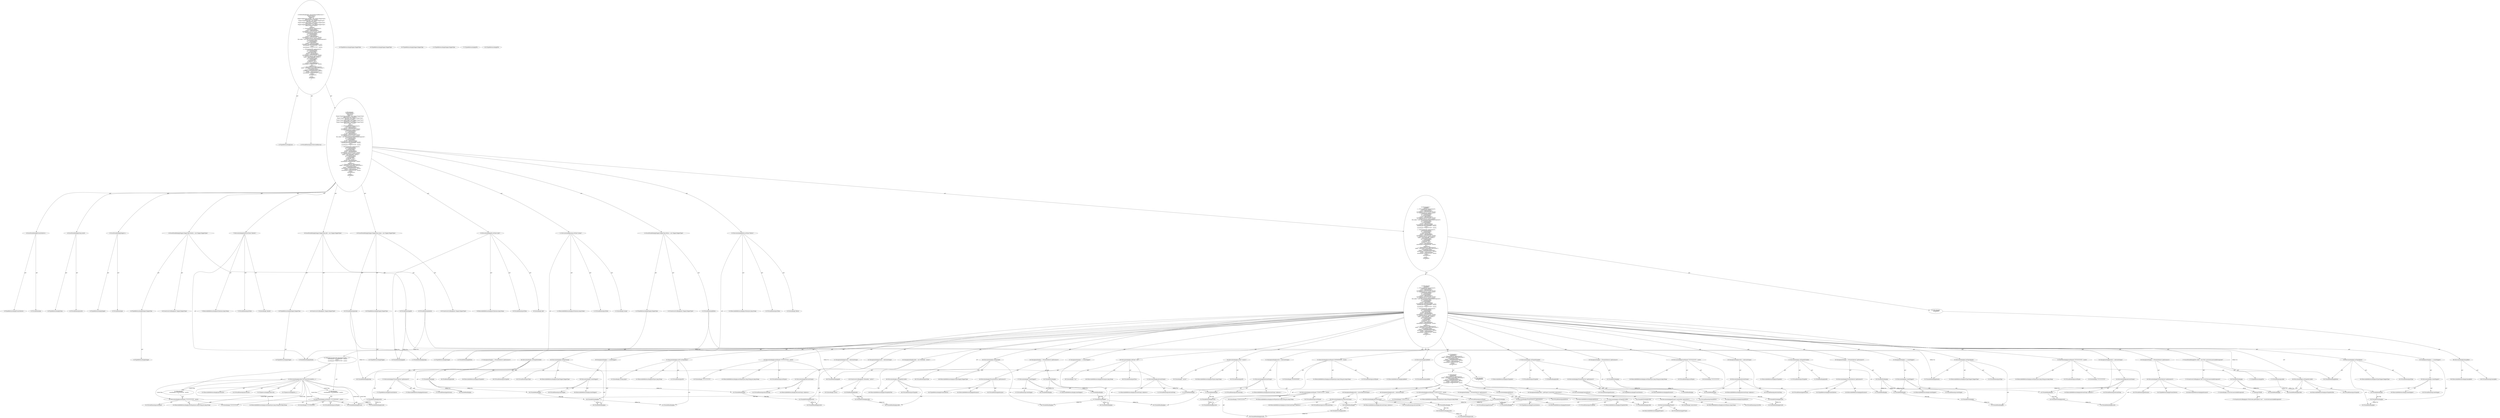 digraph "testSelectionBehaviour#?" {
0 [label="2:CtTypeReferenceImpl@void" shape=ellipse]
1 [label="2:CtVirtualElement@testSelectionBehaviour" shape=ellipse]
2 [label="3:CtTypeReferenceImpl@PresentSelector" shape=ellipse]
3 [label="3:CtVirtualElement@s" shape=ellipse]
4 [label="3:CtLocalVariableImpl@PresentSelector s" shape=ellipse]
5 [label="4:CtTypeReferenceImpl@String" shape=ellipse]
6 [label="4:CtVirtualElement@results" shape=ellipse]
7 [label="4:CtLocalVariableImpl@String results" shape=ellipse]
8 [label="5:CtTypeReferenceImpl@Mapper" shape=ellipse]
9 [label="5:CtVirtualElement@m" shape=ellipse]
10 [label="5:CtLocalVariableImpl@Mapper m" shape=ellipse]
11 [label="6:CtTypeReferenceImpl@Mapper.MapperType" shape=ellipse]
12 [label="6:CtTypeReferenceImpl@Mapper" shape=ellipse]
13 [label="6:CtTypeReferenceImpl@Mapper.MapperType" shape=ellipse]
14 [label="6:CtConstructorCallImpl@new Mapper.MapperType()" shape=ellipse]
15 [label="6:CtVirtualElement@identity" shape=ellipse]
16 [label="6:CtLocalVariableImpl@Mapper.MapperType identity = new Mapper.MapperType()" shape=ellipse]
17 [label="7:CtExecutableReferenceImpl@setValue(java.lang.String)" shape=ellipse]
18 [label="7:CtVirtualElement@setValue" shape=ellipse]
19 [label="7:CtVariableReadImpl@identity" shape=ellipse]
20 [label="7:CtLiteralImpl@\"identity\"" shape=ellipse]
21 [label="7:CtInvocationImpl@identity.setValue(\"identity\")" shape=ellipse]
22 [label="8:CtTypeReferenceImpl@Mapper.MapperType" shape=ellipse]
23 [label="8:CtTypeReferenceImpl@Mapper" shape=ellipse]
24 [label="8:CtTypeReferenceImpl@Mapper.MapperType" shape=ellipse]
25 [label="8:CtConstructorCallImpl@new Mapper.MapperType()" shape=ellipse]
26 [label="8:CtVirtualElement@glob" shape=ellipse]
27 [label="8:CtLocalVariableImpl@Mapper.MapperType glob = new Mapper.MapperType()" shape=ellipse]
28 [label="9:CtExecutableReferenceImpl@setValue(java.lang.String)" shape=ellipse]
29 [label="9:CtVirtualElement@setValue" shape=ellipse]
30 [label="9:CtVariableReadImpl@glob" shape=ellipse]
31 [label="9:CtLiteralImpl@\"glob\"" shape=ellipse]
32 [label="9:CtInvocationImpl@glob.setValue(\"glob\")" shape=ellipse]
33 [label="10:CtTypeReferenceImpl@Mapper.MapperType" shape=ellipse]
34 [label="10:CtTypeReferenceImpl@Mapper" shape=ellipse]
35 [label="10:CtTypeReferenceImpl@Mapper.MapperType" shape=ellipse]
36 [label="10:CtConstructorCallImpl@new Mapper.MapperType()" shape=ellipse]
37 [label="10:CtVirtualElement@merge" shape=ellipse]
38 [label="10:CtLocalVariableImpl@Mapper.MapperType merge = new Mapper.MapperType()" shape=ellipse]
39 [label="11:CtExecutableReferenceImpl@setValue(java.lang.String)" shape=ellipse]
40 [label="11:CtVirtualElement@setValue" shape=ellipse]
41 [label="11:CtVariableReadImpl@merge" shape=ellipse]
42 [label="11:CtLiteralImpl@\"merge\"" shape=ellipse]
43 [label="11:CtInvocationImpl@merge.setValue(\"merge\")" shape=ellipse]
44 [label="12:CtTypeReferenceImpl@Mapper.MapperType" shape=ellipse]
45 [label="12:CtTypeReferenceImpl@Mapper" shape=ellipse]
46 [label="12:CtTypeReferenceImpl@Mapper.MapperType" shape=ellipse]
47 [label="12:CtConstructorCallImpl@new Mapper.MapperType()" shape=ellipse]
48 [label="12:CtVirtualElement@flatten" shape=ellipse]
49 [label="12:CtLocalVariableImpl@Mapper.MapperType flatten = new Mapper.MapperType()" shape=ellipse]
50 [label="13:CtExecutableReferenceImpl@setValue(java.lang.String)" shape=ellipse]
51 [label="13:CtVirtualElement@setValue" shape=ellipse]
52 [label="13:CtVariableReadImpl@flatten" shape=ellipse]
53 [label="13:CtLiteralImpl@\"flatten\"" shape=ellipse]
54 [label="13:CtInvocationImpl@flatten.setValue(\"flatten\")" shape=ellipse]
55 [label="15:CtExecutableReferenceImpl@makeBed()" shape=ellipse]
56 [label="15:CtVirtualElement@makeBed" shape=ellipse]
57 [label="15:CtInvocationImpl@makeBed()" shape=ellipse]
58 [label="16:CtVariableWriteImpl@s" shape=ellipse]
59 [label="16:CtExecutableReferenceImpl@getInstance()" shape=ellipse]
60 [label="16:CtVirtualElement@getInstance" shape=ellipse]
61 [label="16:CtInvocationImpl@((PresentSelector) (getInstance()))" shape=ellipse]
62 [label="16:CtTypeReferenceImpl@PresentSelector" shape=ellipse]
63 [label="16:CtAssignmentImpl@s = ((PresentSelector) (getInstance()))" shape=ellipse]
64 [label="17:CtExecutableReferenceImpl@setTargetdir()" shape=ellipse]
65 [label="17:CtVirtualElement@setTargetdir" shape=ellipse]
66 [label="17:CtVariableReadImpl@s" shape=ellipse]
67 [label="17:CtFieldReadImpl@beddir" shape=ellipse]
68 [label="17:CtInvocationImpl@s.setTargetdir(beddir)" shape=ellipse]
69 [label="18:CtVariableWriteImpl@results" shape=ellipse]
70 [label="18:CtExecutableReferenceImpl@selectionString(<unknown>)" shape=ellipse]
71 [label="18:CtVirtualElement@selectionString" shape=ellipse]
72 [label="18:CtVariableReadImpl@s" shape=ellipse]
73 [label="18:CtInvocationImpl@selectionString(s)" shape=ellipse]
74 [label="18:CtAssignmentImpl@results = selectionString(s)" shape=ellipse]
75 [label="19:CtExecutableReferenceImpl@assertEquals(java.lang.String,java.lang.String)" shape=ellipse]
76 [label="19:CtVirtualElement@assertEquals" shape=ellipse]
77 [label="19:CtLiteralImpl@\"TTTTTTTTTTTT\"" shape=ellipse]
78 [label="19:CtVariableReadImpl@results" shape=ellipse]
79 [label="19:CtInvocationImpl@assertEquals(\"TTTTTTTTTTTT\", results)" shape=ellipse]
80 [label="20:CtVariableWriteImpl@s" shape=ellipse]
81 [label="20:CtExecutableReferenceImpl@getInstance()" shape=ellipse]
82 [label="20:CtVirtualElement@getInstance" shape=ellipse]
83 [label="20:CtInvocationImpl@((PresentSelector) (getInstance()))" shape=ellipse]
84 [label="20:CtTypeReferenceImpl@PresentSelector" shape=ellipse]
85 [label="20:CtAssignmentImpl@s = ((PresentSelector) (getInstance()))" shape=ellipse]
86 [label="21:CtExecutableReferenceImpl@setTargetdir()" shape=ellipse]
87 [label="21:CtVirtualElement@setTargetdir" shape=ellipse]
88 [label="21:CtVariableReadImpl@s" shape=ellipse]
89 [label="21:CtFieldReadImpl@beddir" shape=ellipse]
90 [label="21:CtInvocationImpl@s.setTargetdir(beddir)" shape=ellipse]
91 [label="22:CtVariableWriteImpl@m" shape=ellipse]
92 [label="22:CtExecutableReferenceImpl@createMapper()" shape=ellipse]
93 [label="22:CtVirtualElement@createMapper" shape=ellipse]
94 [label="22:CtVariableReadImpl@s" shape=ellipse]
95 [label="22:CtInvocationImpl@s.createMapper()" shape=ellipse]
96 [label="22:CtAssignmentImpl@m = s.createMapper()" shape=ellipse]
97 [label="23:CtExecutableReferenceImpl@setType(Mapper.MapperType)" shape=ellipse]
98 [label="23:CtVirtualElement@setType" shape=ellipse]
99 [label="23:CtVariableReadImpl@m" shape=ellipse]
100 [label="23:CtVariableReadImpl@identity" shape=ellipse]
101 [label="23:CtInvocationImpl@m.setType(identity)" shape=ellipse]
102 [label="24:CtVariableWriteImpl@results" shape=ellipse]
103 [label="24:CtExecutableReferenceImpl@selectionString(<unknown>)" shape=ellipse]
104 [label="24:CtVirtualElement@selectionString" shape=ellipse]
105 [label="24:CtVariableReadImpl@s" shape=ellipse]
106 [label="24:CtInvocationImpl@selectionString(s)" shape=ellipse]
107 [label="24:CtAssignmentImpl@results = selectionString(s)" shape=ellipse]
108 [label="25:CtExecutableReferenceImpl@assertEquals(java.lang.String,java.lang.String)" shape=ellipse]
109 [label="25:CtVirtualElement@assertEquals" shape=ellipse]
110 [label="25:CtLiteralImpl@\"TTTTTTTTTTTT\"" shape=ellipse]
111 [label="25:CtVariableReadImpl@results" shape=ellipse]
112 [label="25:CtInvocationImpl@assertEquals(\"TTTTTTTTTTTT\", results)" shape=ellipse]
113 [label="26:CtVariableWriteImpl@s" shape=ellipse]
114 [label="26:CtExecutableReferenceImpl@getInstance()" shape=ellipse]
115 [label="26:CtVirtualElement@getInstance" shape=ellipse]
116 [label="26:CtInvocationImpl@((PresentSelector) (getInstance()))" shape=ellipse]
117 [label="26:CtTypeReferenceImpl@PresentSelector" shape=ellipse]
118 [label="26:CtAssignmentImpl@s = ((PresentSelector) (getInstance()))" shape=ellipse]
119 [label="27:CtTypeReferenceImpl@File" shape=ellipse]
120 [label="27:CtTypeReferenceImpl@File" shape=ellipse]
121 [label="27:CtLiteralImpl@\"src/etc/testcases/taskdefs/expected\"" shape=ellipse]
122 [label="27:CtConstructorCallImpl@new File(\"src/etc/testcases/taskdefs/expected\")" shape=ellipse]
123 [label="27:CtVirtualElement@subdir" shape=ellipse]
124 [label="27:CtLocalVariableImpl@File subdir = new File(\"src/etc/testcases/taskdefs/expected\")" shape=ellipse]
125 [label="28:CtExecutableReferenceImpl@setTargetdir(File)" shape=ellipse]
126 [label="28:CtVirtualElement@setTargetdir" shape=ellipse]
127 [label="28:CtVariableReadImpl@s" shape=ellipse]
128 [label="28:CtVariableReadImpl@subdir" shape=ellipse]
129 [label="28:CtInvocationImpl@s.setTargetdir(subdir)" shape=ellipse]
130 [label="29:CtVariableWriteImpl@m" shape=ellipse]
131 [label="29:CtExecutableReferenceImpl@createMapper()" shape=ellipse]
132 [label="29:CtVirtualElement@createMapper" shape=ellipse]
133 [label="29:CtVariableReadImpl@s" shape=ellipse]
134 [label="29:CtInvocationImpl@s.createMapper()" shape=ellipse]
135 [label="29:CtAssignmentImpl@m = s.createMapper()" shape=ellipse]
136 [label="30:CtExecutableReferenceImpl@setType(Mapper.MapperType)" shape=ellipse]
137 [label="30:CtVirtualElement@setType" shape=ellipse]
138 [label="30:CtVariableReadImpl@m" shape=ellipse]
139 [label="30:CtVariableReadImpl@flatten" shape=ellipse]
140 [label="30:CtInvocationImpl@m.setType(flatten)" shape=ellipse]
141 [label="31:CtVariableWriteImpl@results" shape=ellipse]
142 [label="31:CtExecutableReferenceImpl@selectionString(<unknown>)" shape=ellipse]
143 [label="31:CtVirtualElement@selectionString" shape=ellipse]
144 [label="31:CtVariableReadImpl@s" shape=ellipse]
145 [label="31:CtInvocationImpl@selectionString(s)" shape=ellipse]
146 [label="31:CtAssignmentImpl@results = selectionString(s)" shape=ellipse]
147 [label="32:CtExecutableReferenceImpl@isJavaVersion()" shape=ellipse]
148 [label="32:CtVirtualElement@isJavaVersion" shape=ellipse]
149 [label="32:CtTypeAccessImpl@JavaEnvUtils" shape=ellipse]
150 [label="32:CtTypeAccessImpl@JAVA_1_1" shape=ellipse]
151 [label="32:CtInvocationImpl@JavaEnvUtils.isJavaVersion(JAVA_1_1)" shape=ellipse]
152 [label="33:CtExecutableReferenceImpl@assertEquals(java.lang.String,java.lang.String)" shape=ellipse]
153 [label="33:CtVirtualElement@assertEquals" shape=ellipse]
154 [label="33:CtLiteralImpl@\"TTTTTFFFFFFF\"" shape=ellipse]
155 [label="33:CtVariableReadImpl@results" shape=ellipse]
156 [label="33:CtInvocationImpl@assertEquals(\"TTTTTFFFFFFF\", results)" shape=ellipse]
157 [label="32:CtBlockImpl@\{
    assertEquals(\"TTTTTFFFFFFF\", results);
\}" shape=ellipse]
158 [label="35:CtExecutableReferenceImpl@assertEquals(java.lang.String,java.lang.String)" shape=ellipse]
159 [label="35:CtVirtualElement@assertEquals" shape=ellipse]
160 [label="35:CtLiteralImpl@\"TTTTTTTTTTTF\"" shape=ellipse]
161 [label="35:CtVariableReadImpl@results" shape=ellipse]
162 [label="35:CtInvocationImpl@assertEquals(\"TTTTTTTTTTTF\", results)" shape=ellipse]
163 [label="34:CtBlockImpl@\{
    assertEquals(\"TTTTTTTTTTTF\", results);
\}" shape=ellipse]
164 [label="32:CtIfImpl@if (JavaEnvUtils.isJavaVersion(JAVA_1_1)) \{
    assertEquals(\"TTTTTFFFFFFF\", results);
\} else \{
    assertEquals(\"TTTTTTTTTTTF\", results);
\}" shape=ellipse]
165 [label="37:CtVariableWriteImpl@s" shape=ellipse]
166 [label="37:CtExecutableReferenceImpl@getInstance()" shape=ellipse]
167 [label="37:CtVirtualElement@getInstance" shape=ellipse]
168 [label="37:CtInvocationImpl@((PresentSelector) (getInstance()))" shape=ellipse]
169 [label="37:CtTypeReferenceImpl@PresentSelector" shape=ellipse]
170 [label="37:CtAssignmentImpl@s = ((PresentSelector) (getInstance()))" shape=ellipse]
171 [label="38:CtExecutableReferenceImpl@setTargetdir()" shape=ellipse]
172 [label="38:CtVirtualElement@setTargetdir" shape=ellipse]
173 [label="38:CtVariableReadImpl@s" shape=ellipse]
174 [label="38:CtFieldReadImpl@beddir" shape=ellipse]
175 [label="38:CtInvocationImpl@s.setTargetdir(beddir)" shape=ellipse]
176 [label="39:CtVariableWriteImpl@m" shape=ellipse]
177 [label="39:CtExecutableReferenceImpl@createMapper()" shape=ellipse]
178 [label="39:CtVirtualElement@createMapper" shape=ellipse]
179 [label="39:CtVariableReadImpl@s" shape=ellipse]
180 [label="39:CtInvocationImpl@s.createMapper()" shape=ellipse]
181 [label="39:CtAssignmentImpl@m = s.createMapper()" shape=ellipse]
182 [label="40:CtExecutableReferenceImpl@setType(Mapper.MapperType)" shape=ellipse]
183 [label="40:CtVirtualElement@setType" shape=ellipse]
184 [label="40:CtVariableReadImpl@m" shape=ellipse]
185 [label="40:CtVariableReadImpl@merge" shape=ellipse]
186 [label="40:CtInvocationImpl@m.setType(merge)" shape=ellipse]
187 [label="41:CtExecutableReferenceImpl@setTo(java.lang.String)" shape=ellipse]
188 [label="41:CtVirtualElement@setTo" shape=ellipse]
189 [label="41:CtVariableReadImpl@m" shape=ellipse]
190 [label="41:CtLiteralImpl@\"asf-logo.gif.gz\"" shape=ellipse]
191 [label="41:CtInvocationImpl@m.setTo(\"asf-logo.gif.gz\")" shape=ellipse]
192 [label="42:CtVariableWriteImpl@results" shape=ellipse]
193 [label="42:CtExecutableReferenceImpl@selectionString(<unknown>)" shape=ellipse]
194 [label="42:CtVirtualElement@selectionString" shape=ellipse]
195 [label="42:CtVariableReadImpl@s" shape=ellipse]
196 [label="42:CtInvocationImpl@selectionString(s)" shape=ellipse]
197 [label="42:CtAssignmentImpl@results = selectionString(s)" shape=ellipse]
198 [label="43:CtExecutableReferenceImpl@assertEquals(java.lang.String,java.lang.String)" shape=ellipse]
199 [label="43:CtVirtualElement@assertEquals" shape=ellipse]
200 [label="43:CtLiteralImpl@\"TTTTTTTTTTTT\"" shape=ellipse]
201 [label="43:CtVariableReadImpl@results" shape=ellipse]
202 [label="43:CtInvocationImpl@assertEquals(\"TTTTTTTTTTTT\", results)" shape=ellipse]
203 [label="44:CtVariableWriteImpl@s" shape=ellipse]
204 [label="44:CtExecutableReferenceImpl@getInstance()" shape=ellipse]
205 [label="44:CtVirtualElement@getInstance" shape=ellipse]
206 [label="44:CtInvocationImpl@((PresentSelector) (getInstance()))" shape=ellipse]
207 [label="44:CtTypeReferenceImpl@PresentSelector" shape=ellipse]
208 [label="44:CtAssignmentImpl@s = ((PresentSelector) (getInstance()))" shape=ellipse]
209 [label="45:CtVariableWriteImpl@subdir" shape=ellipse]
210 [label="45:CtTypeReferenceImpl@File" shape=ellipse]
211 [label="45:CtFieldReadImpl@beddir" shape=ellipse]
212 [label="45:CtLiteralImpl@\"tar/bz2\"" shape=ellipse]
213 [label="45:CtConstructorCallImpl@new File(beddir, \"tar/bz2\")" shape=ellipse]
214 [label="45:CtAssignmentImpl@subdir = new File(beddir, \"tar/bz2\")" shape=ellipse]
215 [label="46:CtExecutableReferenceImpl@setTargetdir(File)" shape=ellipse]
216 [label="46:CtVirtualElement@setTargetdir" shape=ellipse]
217 [label="46:CtVariableReadImpl@s" shape=ellipse]
218 [label="46:CtVariableReadImpl@subdir" shape=ellipse]
219 [label="46:CtInvocationImpl@s.setTargetdir(subdir)" shape=ellipse]
220 [label="47:CtVariableWriteImpl@m" shape=ellipse]
221 [label="47:CtExecutableReferenceImpl@createMapper()" shape=ellipse]
222 [label="47:CtVirtualElement@createMapper" shape=ellipse]
223 [label="47:CtVariableReadImpl@s" shape=ellipse]
224 [label="47:CtInvocationImpl@s.createMapper()" shape=ellipse]
225 [label="47:CtAssignmentImpl@m = s.createMapper()" shape=ellipse]
226 [label="48:CtExecutableReferenceImpl@setType(Mapper.MapperType)" shape=ellipse]
227 [label="48:CtVirtualElement@setType" shape=ellipse]
228 [label="48:CtVariableReadImpl@m" shape=ellipse]
229 [label="48:CtVariableReadImpl@glob" shape=ellipse]
230 [label="48:CtInvocationImpl@m.setType(glob)" shape=ellipse]
231 [label="49:CtExecutableReferenceImpl@setFrom(java.lang.String)" shape=ellipse]
232 [label="49:CtVirtualElement@setFrom" shape=ellipse]
233 [label="49:CtVariableReadImpl@m" shape=ellipse]
234 [label="49:CtLiteralImpl@\"*.bz2\"" shape=ellipse]
235 [label="49:CtInvocationImpl@m.setFrom(\"*.bz2\")" shape=ellipse]
236 [label="50:CtExecutableReferenceImpl@setTo(java.lang.String)" shape=ellipse]
237 [label="50:CtVirtualElement@setTo" shape=ellipse]
238 [label="50:CtVariableReadImpl@m" shape=ellipse]
239 [label="50:CtLiteralImpl@\"*.tar.bz2\"" shape=ellipse]
240 [label="50:CtInvocationImpl@m.setTo(\"*.tar.bz2\")" shape=ellipse]
241 [label="51:CtVariableWriteImpl@results" shape=ellipse]
242 [label="51:CtExecutableReferenceImpl@selectionString(<unknown>)" shape=ellipse]
243 [label="51:CtVirtualElement@selectionString" shape=ellipse]
244 [label="51:CtVariableReadImpl@s" shape=ellipse]
245 [label="51:CtInvocationImpl@selectionString(s)" shape=ellipse]
246 [label="51:CtAssignmentImpl@results = selectionString(s)" shape=ellipse]
247 [label="52:CtExecutableReferenceImpl@assertEquals(java.lang.String,java.lang.String)" shape=ellipse]
248 [label="52:CtVirtualElement@assertEquals" shape=ellipse]
249 [label="52:CtLiteralImpl@\"FFTFFFFFFFFF\"" shape=ellipse]
250 [label="52:CtVariableReadImpl@results" shape=ellipse]
251 [label="52:CtInvocationImpl@assertEquals(\"FFTFFFFFFFFF\", results)" shape=ellipse]
252 [label="54:CtExecutableReferenceImpl@makeMirror()" shape=ellipse]
253 [label="54:CtVirtualElement@makeMirror" shape=ellipse]
254 [label="54:CtInvocationImpl@makeMirror()" shape=ellipse]
255 [label="55:CtVariableWriteImpl@s" shape=ellipse]
256 [label="55:CtExecutableReferenceImpl@getInstance()" shape=ellipse]
257 [label="55:CtVirtualElement@getInstance" shape=ellipse]
258 [label="55:CtInvocationImpl@((PresentSelector) (getInstance()))" shape=ellipse]
259 [label="55:CtTypeReferenceImpl@PresentSelector" shape=ellipse]
260 [label="55:CtAssignmentImpl@s = ((PresentSelector) (getInstance()))" shape=ellipse]
261 [label="56:CtVariableWriteImpl@subdir" shape=ellipse]
262 [label="56:CtExecutableReferenceImpl@resolveFile(java.lang.String)" shape=ellipse]
263 [label="56:CtVirtualElement@resolveFile" shape=ellipse]
264 [label="56:CtExecutableReferenceImpl@getProject()" shape=ellipse]
265 [label="56:CtVirtualElement@getProject" shape=ellipse]
266 [label="56:CtInvocationImpl@getProject()" shape=ellipse]
267 [label="56:CtLiteralImpl@\"selectortest2\"" shape=ellipse]
268 [label="56:CtInvocationImpl@getProject().resolveFile(\"selectortest2\")" shape=ellipse]
269 [label="56:CtAssignmentImpl@subdir = getProject().resolveFile(\"selectortest2\")" shape=ellipse]
270 [label="57:CtExecutableReferenceImpl@setTargetdir(File)" shape=ellipse]
271 [label="57:CtVirtualElement@setTargetdir" shape=ellipse]
272 [label="57:CtVariableReadImpl@s" shape=ellipse]
273 [label="57:CtVariableReadImpl@subdir" shape=ellipse]
274 [label="57:CtInvocationImpl@s.setTargetdir(subdir)" shape=ellipse]
275 [label="58:CtVariableWriteImpl@results" shape=ellipse]
276 [label="58:CtExecutableReferenceImpl@mirrorSelectionString(<unknown>)" shape=ellipse]
277 [label="58:CtVirtualElement@mirrorSelectionString" shape=ellipse]
278 [label="58:CtVariableReadImpl@s" shape=ellipse]
279 [label="58:CtInvocationImpl@mirrorSelectionString(s)" shape=ellipse]
280 [label="58:CtAssignmentImpl@results = mirrorSelectionString(s)" shape=ellipse]
281 [label="59:CtExecutableReferenceImpl@assertEquals(java.lang.String,java.lang.String)" shape=ellipse]
282 [label="59:CtVirtualElement@assertEquals" shape=ellipse]
283 [label="59:CtLiteralImpl@\"TTTFFTTTTTTT\"" shape=ellipse]
284 [label="59:CtVariableReadImpl@results" shape=ellipse]
285 [label="59:CtInvocationImpl@assertEquals(\"TTTFFTTTTTTT\", results)" shape=ellipse]
286 [label="60:CtVariableWriteImpl@results" shape=ellipse]
287 [label="60:CtExecutableReferenceImpl@selectionString(<unknown>)" shape=ellipse]
288 [label="60:CtVirtualElement@selectionString" shape=ellipse]
289 [label="60:CtVariableReadImpl@s" shape=ellipse]
290 [label="60:CtInvocationImpl@selectionString(s)" shape=ellipse]
291 [label="60:CtAssignmentImpl@results = selectionString(s)" shape=ellipse]
292 [label="61:CtExecutableReferenceImpl@assertEquals(java.lang.String,java.lang.String)" shape=ellipse]
293 [label="61:CtVirtualElement@assertEquals" shape=ellipse]
294 [label="61:CtLiteralImpl@\"TTTFFTTTTTTT\"" shape=ellipse]
295 [label="61:CtVariableReadImpl@results" shape=ellipse]
296 [label="61:CtInvocationImpl@assertEquals(\"TTTFFTTTTTTT\", results)" shape=ellipse]
297 [label="53:CtBlockImpl@\{
    makeMirror();
    s = ((PresentSelector) (getInstance()));
    subdir = getProject().resolveFile(\"selectortest2\");
    s.setTargetdir(subdir);
    results = mirrorSelectionString(s);
    assertEquals(\"TTTFFTTTTTTT\", results);
    results = selectionString(s);
    assertEquals(\"TTTFFTTTTTTT\", results);
\}" shape=ellipse]
298 [label="63:CtExecutableReferenceImpl@cleanupMirror()" shape=ellipse]
299 [label="63:CtVirtualElement@cleanupMirror" shape=ellipse]
300 [label="63:CtInvocationImpl@cleanupMirror()" shape=ellipse]
301 [label="62:CtBlockImpl@\{
    cleanupMirror();
\}" shape=ellipse]
302 [label="53:CtTryImpl@try \{
    makeMirror();
    s = ((PresentSelector) (getInstance()));
    subdir = getProject().resolveFile(\"selectortest2\");
    s.setTargetdir(subdir);
    results = mirrorSelectionString(s);
    assertEquals(\"TTTFFTTTTTTT\", results);
    results = selectionString(s);
    assertEquals(\"TTTFFTTTTTTT\", results);
\} finally \{
    cleanupMirror();
\}" shape=ellipse]
303 [label="14:CtBlockImpl@\{
    makeBed();
    s = ((PresentSelector) (getInstance()));
    s.setTargetdir(beddir);
    results = selectionString(s);
    assertEquals(\"TTTTTTTTTTTT\", results);
    s = ((PresentSelector) (getInstance()));
    s.setTargetdir(beddir);
    m = s.createMapper();
    m.setType(identity);
    results = selectionString(s);
    assertEquals(\"TTTTTTTTTTTT\", results);
    s = ((PresentSelector) (getInstance()));
    File subdir = new File(\"src/etc/testcases/taskdefs/expected\");
    s.setTargetdir(subdir);
    m = s.createMapper();
    m.setType(flatten);
    results = selectionString(s);
    if (JavaEnvUtils.isJavaVersion(JAVA_1_1)) \{
        assertEquals(\"TTTTTFFFFFFF\", results);
    \} else \{
        assertEquals(\"TTTTTTTTTTTF\", results);
    \}
    s = ((PresentSelector) (getInstance()));
    s.setTargetdir(beddir);
    m = s.createMapper();
    m.setType(merge);
    m.setTo(\"asf-logo.gif.gz\");
    results = selectionString(s);
    assertEquals(\"TTTTTTTTTTTT\", results);
    s = ((PresentSelector) (getInstance()));
    subdir = new File(beddir, \"tar/bz2\");
    s.setTargetdir(subdir);
    m = s.createMapper();
    m.setType(glob);
    m.setFrom(\"*.bz2\");
    m.setTo(\"*.tar.bz2\");
    results = selectionString(s);
    assertEquals(\"FFTFFFFFFFFF\", results);
    try \{
        makeMirror();
        s = ((PresentSelector) (getInstance()));
        subdir = getProject().resolveFile(\"selectortest2\");
        s.setTargetdir(subdir);
        results = mirrorSelectionString(s);
        assertEquals(\"TTTFFTTTTTTT\", results);
        results = selectionString(s);
        assertEquals(\"TTTFFTTTTTTT\", results);
    \} finally \{
        cleanupMirror();
    \}
\}" shape=ellipse]
304 [label="66:CtExecutableReferenceImpl@cleanupBed()" shape=ellipse]
305 [label="66:CtVirtualElement@cleanupBed" shape=ellipse]
306 [label="66:CtInvocationImpl@cleanupBed()" shape=ellipse]
307 [label="65:CtBlockImpl@\{
    cleanupBed();
\}" shape=ellipse]
308 [label="14:CtTryImpl@try \{
    makeBed();
    s = ((PresentSelector) (getInstance()));
    s.setTargetdir(beddir);
    results = selectionString(s);
    assertEquals(\"TTTTTTTTTTTT\", results);
    s = ((PresentSelector) (getInstance()));
    s.setTargetdir(beddir);
    m = s.createMapper();
    m.setType(identity);
    results = selectionString(s);
    assertEquals(\"TTTTTTTTTTTT\", results);
    s = ((PresentSelector) (getInstance()));
    File subdir = new File(\"src/etc/testcases/taskdefs/expected\");
    s.setTargetdir(subdir);
    m = s.createMapper();
    m.setType(flatten);
    results = selectionString(s);
    if (JavaEnvUtils.isJavaVersion(JAVA_1_1)) \{
        assertEquals(\"TTTTTFFFFFFF\", results);
    \} else \{
        assertEquals(\"TTTTTTTTTTTF\", results);
    \}
    s = ((PresentSelector) (getInstance()));
    s.setTargetdir(beddir);
    m = s.createMapper();
    m.setType(merge);
    m.setTo(\"asf-logo.gif.gz\");
    results = selectionString(s);
    assertEquals(\"TTTTTTTTTTTT\", results);
    s = ((PresentSelector) (getInstance()));
    subdir = new File(beddir, \"tar/bz2\");
    s.setTargetdir(subdir);
    m = s.createMapper();
    m.setType(glob);
    m.setFrom(\"*.bz2\");
    m.setTo(\"*.tar.bz2\");
    results = selectionString(s);
    assertEquals(\"FFTFFFFFFFFF\", results);
    try \{
        makeMirror();
        s = ((PresentSelector) (getInstance()));
        subdir = getProject().resolveFile(\"selectortest2\");
        s.setTargetdir(subdir);
        results = mirrorSelectionString(s);
        assertEquals(\"TTTFFTTTTTTT\", results);
        results = selectionString(s);
        assertEquals(\"TTTFFTTTTTTT\", results);
    \} finally \{
        cleanupMirror();
    \}
\} finally \{
    cleanupBed();
\}" shape=ellipse]
309 [label="2:CtBlockImpl@\{
    PresentSelector s;
    String results;
    Mapper m;
    Mapper.MapperType identity = new Mapper.MapperType();
    identity.setValue(\"identity\");
    Mapper.MapperType glob = new Mapper.MapperType();
    glob.setValue(\"glob\");
    Mapper.MapperType merge = new Mapper.MapperType();
    merge.setValue(\"merge\");
    Mapper.MapperType flatten = new Mapper.MapperType();
    flatten.setValue(\"flatten\");
    try \{
        makeBed();
        s = ((PresentSelector) (getInstance()));
        s.setTargetdir(beddir);
        results = selectionString(s);
        assertEquals(\"TTTTTTTTTTTT\", results);
        s = ((PresentSelector) (getInstance()));
        s.setTargetdir(beddir);
        m = s.createMapper();
        m.setType(identity);
        results = selectionString(s);
        assertEquals(\"TTTTTTTTTTTT\", results);
        s = ((PresentSelector) (getInstance()));
        File subdir = new File(\"src/etc/testcases/taskdefs/expected\");
        s.setTargetdir(subdir);
        m = s.createMapper();
        m.setType(flatten);
        results = selectionString(s);
        if (JavaEnvUtils.isJavaVersion(JAVA_1_1)) \{
            assertEquals(\"TTTTTFFFFFFF\", results);
        \} else \{
            assertEquals(\"TTTTTTTTTTTF\", results);
        \}
        s = ((PresentSelector) (getInstance()));
        s.setTargetdir(beddir);
        m = s.createMapper();
        m.setType(merge);
        m.setTo(\"asf-logo.gif.gz\");
        results = selectionString(s);
        assertEquals(\"TTTTTTTTTTTT\", results);
        s = ((PresentSelector) (getInstance()));
        subdir = new File(beddir, \"tar/bz2\");
        s.setTargetdir(subdir);
        m = s.createMapper();
        m.setType(glob);
        m.setFrom(\"*.bz2\");
        m.setTo(\"*.tar.bz2\");
        results = selectionString(s);
        assertEquals(\"FFTFFFFFFFFF\", results);
        try \{
            makeMirror();
            s = ((PresentSelector) (getInstance()));
            subdir = getProject().resolveFile(\"selectortest2\");
            s.setTargetdir(subdir);
            results = mirrorSelectionString(s);
            assertEquals(\"TTTFFTTTTTTT\", results);
            results = selectionString(s);
            assertEquals(\"TTTFFTTTTTTT\", results);
        \} finally \{
            cleanupMirror();
        \}
    \} finally \{
        cleanupBed();
    \}
\}" shape=ellipse]
310 [label="2:CtMethodImpl@public void testSelectionBehaviour() \{
    PresentSelector s;
    String results;
    Mapper m;
    Mapper.MapperType identity = new Mapper.MapperType();
    identity.setValue(\"identity\");
    Mapper.MapperType glob = new Mapper.MapperType();
    glob.setValue(\"glob\");
    Mapper.MapperType merge = new Mapper.MapperType();
    merge.setValue(\"merge\");
    Mapper.MapperType flatten = new Mapper.MapperType();
    flatten.setValue(\"flatten\");
    try \{
        makeBed();
        s = ((PresentSelector) (getInstance()));
        s.setTargetdir(beddir);
        results = selectionString(s);
        assertEquals(\"TTTTTTTTTTTT\", results);
        s = ((PresentSelector) (getInstance()));
        s.setTargetdir(beddir);
        m = s.createMapper();
        m.setType(identity);
        results = selectionString(s);
        assertEquals(\"TTTTTTTTTTTT\", results);
        s = ((PresentSelector) (getInstance()));
        File subdir = new File(\"src/etc/testcases/taskdefs/expected\");
        s.setTargetdir(subdir);
        m = s.createMapper();
        m.setType(flatten);
        results = selectionString(s);
        if (JavaEnvUtils.isJavaVersion(JAVA_1_1)) \{
            assertEquals(\"TTTTTFFFFFFF\", results);
        \} else \{
            assertEquals(\"TTTTTTTTTTTF\", results);
        \}
        s = ((PresentSelector) (getInstance()));
        s.setTargetdir(beddir);
        m = s.createMapper();
        m.setType(merge);
        m.setTo(\"asf-logo.gif.gz\");
        results = selectionString(s);
        assertEquals(\"TTTTTTTTTTTT\", results);
        s = ((PresentSelector) (getInstance()));
        subdir = new File(beddir, \"tar/bz2\");
        s.setTargetdir(subdir);
        m = s.createMapper();
        m.setType(glob);
        m.setFrom(\"*.bz2\");
        m.setTo(\"*.tar.bz2\");
        results = selectionString(s);
        assertEquals(\"FFTFFFFFFFFF\", results);
        try \{
            makeMirror();
            s = ((PresentSelector) (getInstance()));
            subdir = getProject().resolveFile(\"selectortest2\");
            s.setTargetdir(subdir);
            results = mirrorSelectionString(s);
            assertEquals(\"TTTFFTTTTTTT\", results);
            results = selectionString(s);
            assertEquals(\"TTTFFTTTTTTT\", results);
        \} finally \{
            cleanupMirror();
        \}
    \} finally \{
        cleanupBed();
    \}
\}" shape=ellipse]
311 [label="27:Update@UPDATE" shape=ellipse]
312 [label="27:CtConstructorCallImpl@new File(System.getProperty(\"root\"), \"src/etc/testcases/taskdefs/expected\")" shape=ellipse]
4 -> 3 [label="AST"];
4 -> 2 [label="AST"];
7 -> 6 [label="AST"];
7 -> 5 [label="AST"];
10 -> 9 [label="AST"];
10 -> 8 [label="AST"];
11 -> 12 [label="AST"];
15 -> 19 [label="Define-Use"];
15 -> 100 [label="Define-Use"];
16 -> 15 [label="AST"];
16 -> 11 [label="AST"];
16 -> 14 [label="AST"];
21 -> 18 [label="AST"];
21 -> 19 [label="AST"];
21 -> 17 [label="AST"];
21 -> 20 [label="AST"];
22 -> 23 [label="AST"];
26 -> 30 [label="Define-Use"];
26 -> 229 [label="Define-Use"];
27 -> 26 [label="AST"];
27 -> 22 [label="AST"];
27 -> 25 [label="AST"];
32 -> 29 [label="AST"];
32 -> 30 [label="AST"];
32 -> 28 [label="AST"];
32 -> 31 [label="AST"];
33 -> 34 [label="AST"];
37 -> 41 [label="Define-Use"];
37 -> 185 [label="Define-Use"];
38 -> 37 [label="AST"];
38 -> 33 [label="AST"];
38 -> 36 [label="AST"];
43 -> 40 [label="AST"];
43 -> 41 [label="AST"];
43 -> 39 [label="AST"];
43 -> 42 [label="AST"];
44 -> 45 [label="AST"];
48 -> 52 [label="Define-Use"];
48 -> 139 [label="Define-Use"];
49 -> 48 [label="AST"];
49 -> 44 [label="AST"];
49 -> 47 [label="AST"];
54 -> 51 [label="AST"];
54 -> 52 [label="AST"];
54 -> 50 [label="AST"];
54 -> 53 [label="AST"];
57 -> 56 [label="AST"];
57 -> 55 [label="AST"];
58 -> 66 [label="Define-Use"];
58 -> 72 [label="Define-Use"];
61 -> 60 [label="AST"];
61 -> 62 [label="AST"];
61 -> 59 [label="AST"];
63 -> 58 [label="AST"];
63 -> 61 [label="AST"];
68 -> 65 [label="AST"];
68 -> 66 [label="AST"];
68 -> 64 [label="AST"];
68 -> 67 [label="AST"];
69 -> 78 [label="Define-Use"];
72 -> 69 [label="Data Dep"];
73 -> 71 [label="AST"];
73 -> 70 [label="AST"];
73 -> 72 [label="AST"];
74 -> 69 [label="AST"];
74 -> 73 [label="AST"];
79 -> 76 [label="AST"];
79 -> 75 [label="AST"];
79 -> 77 [label="AST"];
79 -> 78 [label="AST"];
80 -> 88 [label="Define-Use"];
80 -> 94 [label="Define-Use"];
80 -> 105 [label="Define-Use"];
83 -> 82 [label="AST"];
83 -> 84 [label="AST"];
83 -> 81 [label="AST"];
85 -> 80 [label="AST"];
85 -> 83 [label="AST"];
90 -> 87 [label="AST"];
90 -> 88 [label="AST"];
90 -> 86 [label="AST"];
90 -> 89 [label="AST"];
91 -> 99 [label="Define-Use"];
94 -> 91 [label="Data Dep"];
95 -> 93 [label="AST"];
95 -> 94 [label="AST"];
95 -> 92 [label="AST"];
96 -> 91 [label="AST"];
96 -> 95 [label="AST"];
101 -> 98 [label="AST"];
101 -> 99 [label="AST"];
101 -> 97 [label="AST"];
101 -> 100 [label="AST"];
102 -> 111 [label="Define-Use"];
105 -> 102 [label="Data Dep"];
106 -> 104 [label="AST"];
106 -> 103 [label="AST"];
106 -> 105 [label="AST"];
107 -> 102 [label="AST"];
107 -> 106 [label="AST"];
112 -> 109 [label="AST"];
112 -> 108 [label="AST"];
112 -> 110 [label="AST"];
112 -> 111 [label="AST"];
113 -> 127 [label="Define-Use"];
113 -> 133 [label="Define-Use"];
113 -> 144 [label="Define-Use"];
116 -> 115 [label="AST"];
116 -> 117 [label="AST"];
116 -> 114 [label="AST"];
118 -> 113 [label="AST"];
118 -> 116 [label="AST"];
122 -> 121 [label="AST"];
122 -> 311 [label="Action"];
123 -> 128 [label="Define-Use"];
124 -> 123 [label="AST"];
124 -> 119 [label="AST"];
124 -> 122 [label="AST"];
129 -> 126 [label="AST"];
129 -> 127 [label="AST"];
129 -> 125 [label="AST"];
129 -> 128 [label="AST"];
130 -> 138 [label="Define-Use"];
133 -> 130 [label="Data Dep"];
134 -> 132 [label="AST"];
134 -> 133 [label="AST"];
134 -> 131 [label="AST"];
135 -> 130 [label="AST"];
135 -> 134 [label="AST"];
140 -> 137 [label="AST"];
140 -> 138 [label="AST"];
140 -> 136 [label="AST"];
140 -> 139 [label="AST"];
141 -> 155 [label="Define-Use"];
141 -> 161 [label="Define-Use"];
144 -> 141 [label="Data Dep"];
145 -> 143 [label="AST"];
145 -> 142 [label="AST"];
145 -> 144 [label="AST"];
146 -> 141 [label="AST"];
146 -> 145 [label="AST"];
151 -> 148 [label="AST"];
151 -> 149 [label="AST"];
151 -> 147 [label="AST"];
151 -> 150 [label="AST"];
151 -> 157 [label="Control Dep"];
151 -> 156 [label="Control Dep"];
151 -> 152 [label="Control Dep"];
151 -> 154 [label="Control Dep"];
151 -> 155 [label="Control Dep"];
151 -> 163 [label="Control Dep"];
151 -> 162 [label="Control Dep"];
151 -> 158 [label="Control Dep"];
151 -> 160 [label="Control Dep"];
151 -> 161 [label="Control Dep"];
156 -> 153 [label="AST"];
156 -> 152 [label="AST"];
156 -> 154 [label="AST"];
156 -> 155 [label="AST"];
157 -> 156 [label="AST"];
162 -> 159 [label="AST"];
162 -> 158 [label="AST"];
162 -> 160 [label="AST"];
162 -> 161 [label="AST"];
163 -> 162 [label="AST"];
164 -> 151 [label="AST"];
164 -> 157 [label="AST"];
164 -> 163 [label="AST"];
165 -> 173 [label="Define-Use"];
165 -> 179 [label="Define-Use"];
165 -> 195 [label="Define-Use"];
168 -> 167 [label="AST"];
168 -> 169 [label="AST"];
168 -> 166 [label="AST"];
170 -> 165 [label="AST"];
170 -> 168 [label="AST"];
175 -> 172 [label="AST"];
175 -> 173 [label="AST"];
175 -> 171 [label="AST"];
175 -> 174 [label="AST"];
176 -> 184 [label="Define-Use"];
176 -> 189 [label="Define-Use"];
179 -> 176 [label="Data Dep"];
180 -> 178 [label="AST"];
180 -> 179 [label="AST"];
180 -> 177 [label="AST"];
181 -> 176 [label="AST"];
181 -> 180 [label="AST"];
186 -> 183 [label="AST"];
186 -> 184 [label="AST"];
186 -> 182 [label="AST"];
186 -> 185 [label="AST"];
191 -> 188 [label="AST"];
191 -> 189 [label="AST"];
191 -> 187 [label="AST"];
191 -> 190 [label="AST"];
192 -> 201 [label="Define-Use"];
195 -> 192 [label="Data Dep"];
196 -> 194 [label="AST"];
196 -> 193 [label="AST"];
196 -> 195 [label="AST"];
197 -> 192 [label="AST"];
197 -> 196 [label="AST"];
202 -> 199 [label="AST"];
202 -> 198 [label="AST"];
202 -> 200 [label="AST"];
202 -> 201 [label="AST"];
203 -> 217 [label="Define-Use"];
203 -> 223 [label="Define-Use"];
203 -> 244 [label="Define-Use"];
206 -> 205 [label="AST"];
206 -> 207 [label="AST"];
206 -> 204 [label="AST"];
208 -> 203 [label="AST"];
208 -> 206 [label="AST"];
209 -> 218 [label="Define-Use"];
211 -> 209 [label="Data Dep"];
213 -> 211 [label="AST"];
213 -> 212 [label="AST"];
214 -> 209 [label="AST"];
214 -> 213 [label="AST"];
219 -> 216 [label="AST"];
219 -> 217 [label="AST"];
219 -> 215 [label="AST"];
219 -> 218 [label="AST"];
220 -> 228 [label="Define-Use"];
220 -> 233 [label="Define-Use"];
220 -> 238 [label="Define-Use"];
223 -> 220 [label="Data Dep"];
224 -> 222 [label="AST"];
224 -> 223 [label="AST"];
224 -> 221 [label="AST"];
225 -> 220 [label="AST"];
225 -> 224 [label="AST"];
230 -> 227 [label="AST"];
230 -> 228 [label="AST"];
230 -> 226 [label="AST"];
230 -> 229 [label="AST"];
235 -> 232 [label="AST"];
235 -> 233 [label="AST"];
235 -> 231 [label="AST"];
235 -> 234 [label="AST"];
240 -> 237 [label="AST"];
240 -> 238 [label="AST"];
240 -> 236 [label="AST"];
240 -> 239 [label="AST"];
241 -> 250 [label="Define-Use"];
244 -> 241 [label="Data Dep"];
245 -> 243 [label="AST"];
245 -> 242 [label="AST"];
245 -> 244 [label="AST"];
246 -> 241 [label="AST"];
246 -> 245 [label="AST"];
251 -> 248 [label="AST"];
251 -> 247 [label="AST"];
251 -> 249 [label="AST"];
251 -> 250 [label="AST"];
254 -> 253 [label="AST"];
254 -> 252 [label="AST"];
255 -> 272 [label="Define-Use"];
255 -> 278 [label="Define-Use"];
255 -> 289 [label="Define-Use"];
258 -> 257 [label="AST"];
258 -> 259 [label="AST"];
258 -> 256 [label="AST"];
260 -> 255 [label="AST"];
260 -> 258 [label="AST"];
261 -> 273 [label="Define-Use"];
266 -> 265 [label="AST"];
266 -> 264 [label="AST"];
268 -> 263 [label="AST"];
268 -> 266 [label="AST"];
268 -> 262 [label="AST"];
268 -> 267 [label="AST"];
269 -> 261 [label="AST"];
269 -> 268 [label="AST"];
274 -> 271 [label="AST"];
274 -> 272 [label="AST"];
274 -> 270 [label="AST"];
274 -> 273 [label="AST"];
275 -> 284 [label="Define-Use"];
278 -> 275 [label="Data Dep"];
279 -> 277 [label="AST"];
279 -> 276 [label="AST"];
279 -> 278 [label="AST"];
280 -> 275 [label="AST"];
280 -> 279 [label="AST"];
285 -> 282 [label="AST"];
285 -> 281 [label="AST"];
285 -> 283 [label="AST"];
285 -> 284 [label="AST"];
286 -> 295 [label="Define-Use"];
289 -> 286 [label="Data Dep"];
290 -> 288 [label="AST"];
290 -> 287 [label="AST"];
290 -> 289 [label="AST"];
291 -> 286 [label="AST"];
291 -> 290 [label="AST"];
296 -> 293 [label="AST"];
296 -> 292 [label="AST"];
296 -> 294 [label="AST"];
296 -> 295 [label="AST"];
297 -> 254 [label="AST"];
297 -> 260 [label="AST"];
297 -> 269 [label="AST"];
297 -> 274 [label="AST"];
297 -> 280 [label="AST"];
297 -> 285 [label="AST"];
297 -> 291 [label="AST"];
297 -> 296 [label="AST"];
300 -> 299 [label="AST"];
300 -> 298 [label="AST"];
301 -> 300 [label="AST"];
302 -> 297 [label="AST"];
302 -> 301 [label="AST"];
303 -> 57 [label="AST"];
303 -> 63 [label="AST"];
303 -> 68 [label="AST"];
303 -> 74 [label="AST"];
303 -> 79 [label="AST"];
303 -> 85 [label="AST"];
303 -> 90 [label="AST"];
303 -> 96 [label="AST"];
303 -> 101 [label="AST"];
303 -> 107 [label="AST"];
303 -> 112 [label="AST"];
303 -> 118 [label="AST"];
303 -> 124 [label="AST"];
303 -> 129 [label="AST"];
303 -> 135 [label="AST"];
303 -> 140 [label="AST"];
303 -> 146 [label="AST"];
303 -> 164 [label="AST"];
303 -> 170 [label="AST"];
303 -> 175 [label="AST"];
303 -> 181 [label="AST"];
303 -> 186 [label="AST"];
303 -> 191 [label="AST"];
303 -> 197 [label="AST"];
303 -> 202 [label="AST"];
303 -> 208 [label="AST"];
303 -> 214 [label="AST"];
303 -> 219 [label="AST"];
303 -> 225 [label="AST"];
303 -> 230 [label="AST"];
303 -> 235 [label="AST"];
303 -> 240 [label="AST"];
303 -> 246 [label="AST"];
303 -> 251 [label="AST"];
303 -> 302 [label="AST"];
306 -> 305 [label="AST"];
306 -> 304 [label="AST"];
307 -> 306 [label="AST"];
308 -> 303 [label="AST"];
308 -> 307 [label="AST"];
309 -> 4 [label="AST"];
309 -> 7 [label="AST"];
309 -> 10 [label="AST"];
309 -> 16 [label="AST"];
309 -> 21 [label="AST"];
309 -> 27 [label="AST"];
309 -> 32 [label="AST"];
309 -> 38 [label="AST"];
309 -> 43 [label="AST"];
309 -> 49 [label="AST"];
309 -> 54 [label="AST"];
309 -> 308 [label="AST"];
310 -> 1 [label="AST"];
310 -> 0 [label="AST"];
310 -> 309 [label="AST"];
311 -> 312 [label="Action"];
}